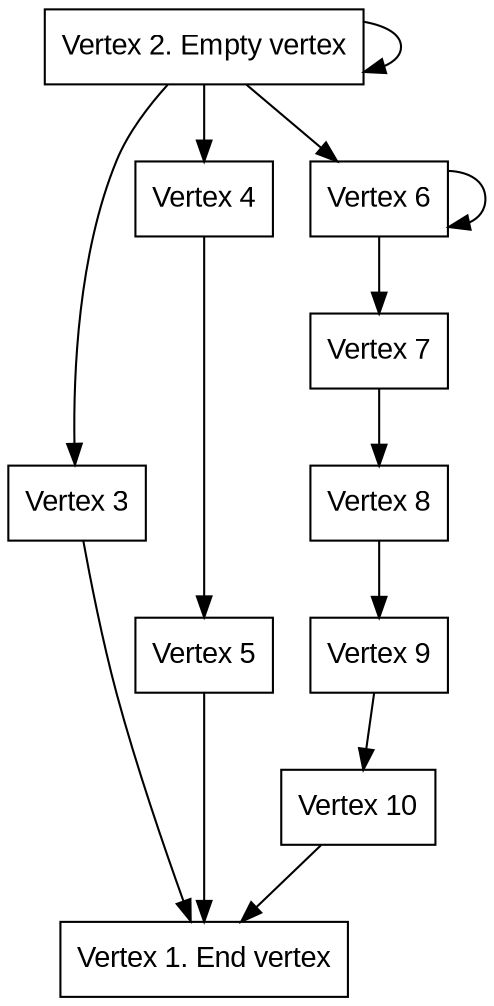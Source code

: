 digraph  D {

node [shape=record fontname=Arial];

2 [label="Vertex 2. Empty vertex"]
3 [label="Vertex 3"]
4 [label="Vertex 4"]
6 [label="Vertex 6"]
5 [label="Vertex 5"]
7 [label="Vertex 7"]
8 [label="Vertex 8"]
9 [label="Vertex 9"]
10 [label="Vertex 10"]
1 [label="Vertex 1. End vertex"]


2 -> 2, 3, 4, 6
3 -> 1
4 -> 5
6 -> 6, 7
5 -> 1
7 -> 8
8 -> 9
9 -> 10
10 -> 1


}